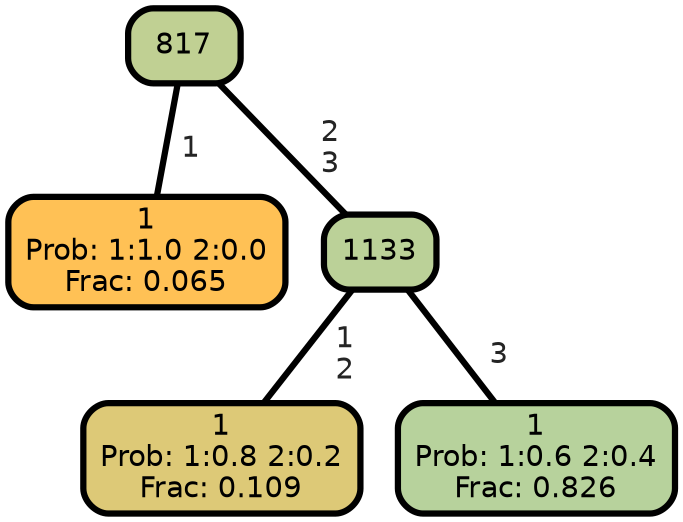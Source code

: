 graph Tree {
node [shape=box, style="filled, rounded",color="black",penwidth="3",fontcolor="black",                 fontname=helvetica] ;
graph [ranksep="0 equally", splines=straight,                 bgcolor=transparent, dpi=200] ;
edge [fontname=helvetica, fontweight=bold,fontcolor=grey14,color=black] ;
0 [label="1
Prob: 1:1.0 2:0.0
Frac: 0.065", fillcolor="#ffc155"] ;
1 [label="817", fillcolor="#c0d093"] ;
2 [label="1
Prob: 1:0.8 2:0.2
Frac: 0.109", fillcolor="#ddc977"] ;
3 [label="1133", fillcolor="#bbd198"] ;
4 [label="1
Prob: 1:0.6 2:0.4
Frac: 0.826", fillcolor="#b7d29c"] ;
1 -- 0 [label=" 1",penwidth=3] ;
1 -- 3 [label=" 2\n 3",penwidth=3] ;
3 -- 2 [label=" 1\n 2",penwidth=3] ;
3 -- 4 [label=" 3",penwidth=3] ;
{rank = same;}}
